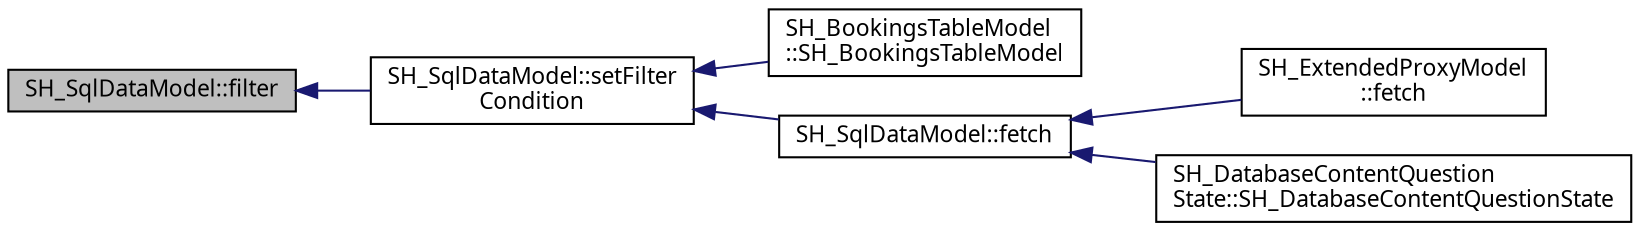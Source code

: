 digraph "SH_SqlDataModel::filter"
{
 // INTERACTIVE_SVG=YES
  bgcolor="transparent";
  edge [fontname="Verdana",fontsize="11",labelfontname="Verdana",labelfontsize="11"];
  node [fontname="Verdana",fontsize="11",shape=record];
  rankdir="LR";
  Node1 [label="SH_SqlDataModel::filter",height=0.2,width=0.4,color="black", fillcolor="grey75", style="filled" fontcolor="black"];
  Node1 -> Node2 [dir="back",color="midnightblue",fontsize="11",style="solid"];
  Node2 [label="SH_SqlDataModel::setFilter\lCondition",height=0.2,width=0.4,color="black",URL="$classSH__SqlDataModel.html#a99c6317027a7c9f723215b53b69e0647"];
  Node2 -> Node3 [dir="back",color="midnightblue",fontsize="11",style="solid"];
  Node3 [label="SH_BookingsTableModel\l::SH_BookingsTableModel",height=0.2,width=0.4,color="black",URL="$classSH__BookingsTableModel.html#a870c87c10391ca25985f3b8ea04cbaa6"];
  Node2 -> Node4 [dir="back",color="midnightblue",fontsize="11",style="solid"];
  Node4 [label="SH_SqlDataModel::fetch",height=0.2,width=0.4,color="black",URL="$classSH__SqlDataModel.html#ab6c206088250a66ddc8cb8d33a38e421"];
  Node4 -> Node5 [dir="back",color="midnightblue",fontsize="11",style="solid"];
  Node5 [label="SH_ExtendedProxyModel\l::fetch",height=0.2,width=0.4,color="black",URL="$classSH__ExtendedProxyModel.html#a1df5323af8d29e81f22a7118227eeeb8"];
  Node4 -> Node6 [dir="back",color="midnightblue",fontsize="11",style="solid"];
  Node6 [label="SH_DatabaseContentQuestion\lState::SH_DatabaseContentQuestionState",height=0.2,width=0.4,color="black",URL="$classSH__DatabaseContentQuestionState.html#ab26490ea519262a8f9ca72c000bf7313"];
}
